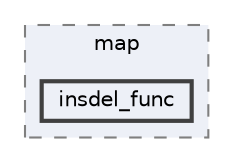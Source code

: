 digraph "external/libcds/test/stress/map/insdel_func"
{
 // LATEX_PDF_SIZE
  bgcolor="transparent";
  edge [fontname=Helvetica,fontsize=10,labelfontname=Helvetica,labelfontsize=10];
  node [fontname=Helvetica,fontsize=10,shape=box,height=0.2,width=0.4];
  compound=true
  subgraph clusterdir_bbbed77a44dcb5e01806f53631a2b293 {
    graph [ bgcolor="#edf0f7", pencolor="grey50", label="map", fontname=Helvetica,fontsize=10 style="filled,dashed", URL="dir_bbbed77a44dcb5e01806f53631a2b293.html",tooltip=""]
  dir_28145fa301d5e7a5ac42e6006c6da239 [label="insdel_func", fillcolor="#edf0f7", color="grey25", style="filled,bold", URL="dir_28145fa301d5e7a5ac42e6006c6da239.html",tooltip=""];
  }
}
